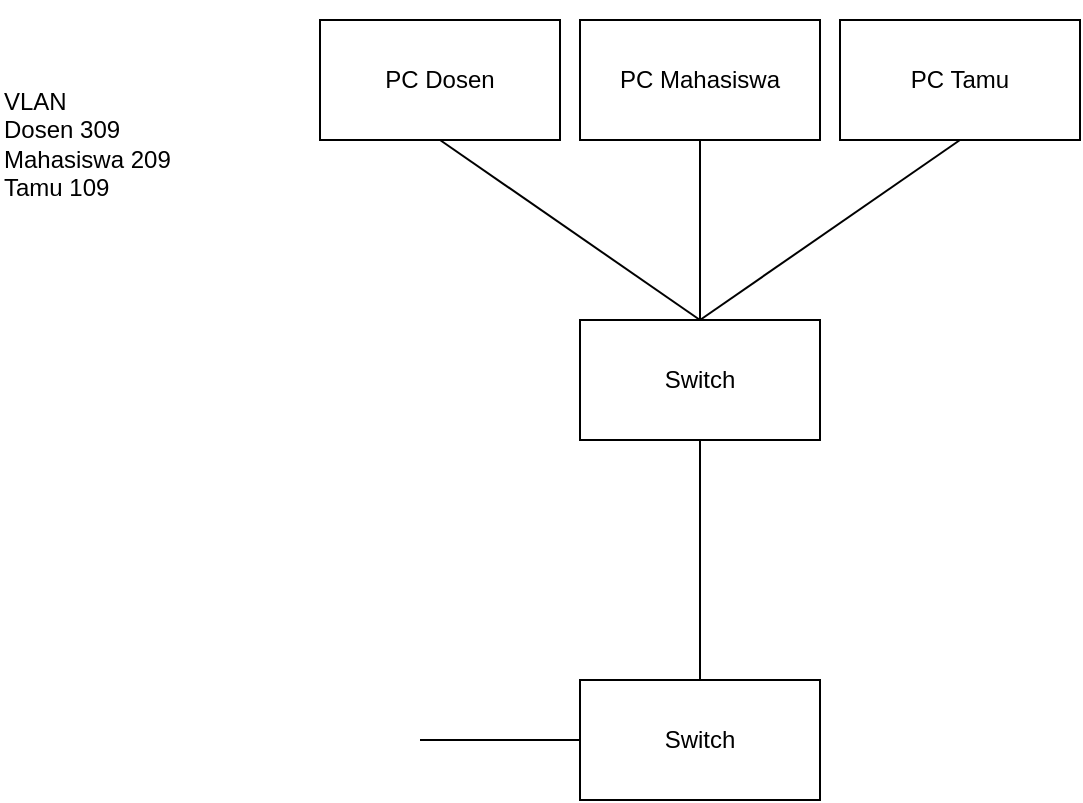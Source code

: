 <mxfile version="28.2.5">
  <diagram name="Page-1" id="QnvDENanHLP7i-Xlz8z3">
    <mxGraphModel dx="1660" dy="1579" grid="1" gridSize="10" guides="1" tooltips="1" connect="1" arrows="1" fold="1" page="1" pageScale="1" pageWidth="850" pageHeight="1100" math="0" shadow="0">
      <root>
        <mxCell id="0" />
        <mxCell id="1" parent="0" />
        <mxCell id="2RDvjNLUTE3DEYnWK3N8-1" value="PC Mahasiswa" style="rounded=0;whiteSpace=wrap;html=1;" vertex="1" parent="1">
          <mxGeometry x="280" width="120" height="60" as="geometry" />
        </mxCell>
        <mxCell id="2RDvjNLUTE3DEYnWK3N8-2" value="PC Dosen" style="rounded=0;whiteSpace=wrap;html=1;" vertex="1" parent="1">
          <mxGeometry x="150" width="120" height="60" as="geometry" />
        </mxCell>
        <mxCell id="2RDvjNLUTE3DEYnWK3N8-3" value="PC Tamu" style="rounded=0;whiteSpace=wrap;html=1;" vertex="1" parent="1">
          <mxGeometry x="410" width="120" height="60" as="geometry" />
        </mxCell>
        <mxCell id="2RDvjNLUTE3DEYnWK3N8-4" value="&lt;div&gt;&lt;br&gt;&lt;/div&gt;&lt;div&gt;VLAN&lt;/div&gt;Dosen 309&lt;div&gt;Mahasiswa 209&lt;/div&gt;&lt;div&gt;Tamu 109&lt;/div&gt;" style="text;html=1;align=left;verticalAlign=middle;whiteSpace=wrap;rounded=0;" vertex="1" parent="1">
          <mxGeometry x="-10" y="-10" width="120" height="130" as="geometry" />
        </mxCell>
        <mxCell id="2RDvjNLUTE3DEYnWK3N8-5" value="Switch" style="rounded=0;whiteSpace=wrap;html=1;" vertex="1" parent="1">
          <mxGeometry x="280" y="150" width="120" height="60" as="geometry" />
        </mxCell>
        <mxCell id="2RDvjNLUTE3DEYnWK3N8-6" value="" style="endArrow=none;html=1;rounded=0;exitX=0.5;exitY=1;exitDx=0;exitDy=0;entryX=0.5;entryY=0;entryDx=0;entryDy=0;" edge="1" parent="1" source="2RDvjNLUTE3DEYnWK3N8-2" target="2RDvjNLUTE3DEYnWK3N8-5">
          <mxGeometry width="50" height="50" relative="1" as="geometry">
            <mxPoint x="290" y="180" as="sourcePoint" />
            <mxPoint x="340" y="130" as="targetPoint" />
          </mxGeometry>
        </mxCell>
        <mxCell id="2RDvjNLUTE3DEYnWK3N8-7" value="" style="endArrow=none;html=1;rounded=0;exitX=0.5;exitY=1;exitDx=0;exitDy=0;entryX=0.5;entryY=0;entryDx=0;entryDy=0;" edge="1" parent="1" source="2RDvjNLUTE3DEYnWK3N8-1" target="2RDvjNLUTE3DEYnWK3N8-5">
          <mxGeometry width="50" height="50" relative="1" as="geometry">
            <mxPoint x="360" y="130" as="sourcePoint" />
            <mxPoint x="490" y="220" as="targetPoint" />
          </mxGeometry>
        </mxCell>
        <mxCell id="2RDvjNLUTE3DEYnWK3N8-8" value="" style="endArrow=none;html=1;rounded=0;exitX=0.5;exitY=1;exitDx=0;exitDy=0;entryX=0.5;entryY=0;entryDx=0;entryDy=0;" edge="1" parent="1" source="2RDvjNLUTE3DEYnWK3N8-3" target="2RDvjNLUTE3DEYnWK3N8-5">
          <mxGeometry width="50" height="50" relative="1" as="geometry">
            <mxPoint x="380" y="130" as="sourcePoint" />
            <mxPoint x="380" y="220" as="targetPoint" />
          </mxGeometry>
        </mxCell>
        <mxCell id="2RDvjNLUTE3DEYnWK3N8-9" value="Switch" style="rounded=0;whiteSpace=wrap;html=1;" vertex="1" parent="1">
          <mxGeometry x="280" y="330" width="120" height="60" as="geometry" />
        </mxCell>
        <mxCell id="2RDvjNLUTE3DEYnWK3N8-10" value="" style="endArrow=none;html=1;rounded=0;entryX=0.5;entryY=1;entryDx=0;entryDy=0;exitX=0.5;exitY=0;exitDx=0;exitDy=0;" edge="1" parent="1" source="2RDvjNLUTE3DEYnWK3N8-9" target="2RDvjNLUTE3DEYnWK3N8-5">
          <mxGeometry width="50" height="50" relative="1" as="geometry">
            <mxPoint x="290" y="380" as="sourcePoint" />
            <mxPoint x="340" y="330" as="targetPoint" />
          </mxGeometry>
        </mxCell>
        <mxCell id="2RDvjNLUTE3DEYnWK3N8-11" value="" style="endArrow=none;html=1;rounded=0;entryX=0;entryY=0.5;entryDx=0;entryDy=0;" edge="1" parent="1" target="2RDvjNLUTE3DEYnWK3N8-9">
          <mxGeometry width="50" height="50" relative="1" as="geometry">
            <mxPoint x="200" y="360" as="sourcePoint" />
            <mxPoint x="250" y="280" as="targetPoint" />
          </mxGeometry>
        </mxCell>
      </root>
    </mxGraphModel>
  </diagram>
</mxfile>
